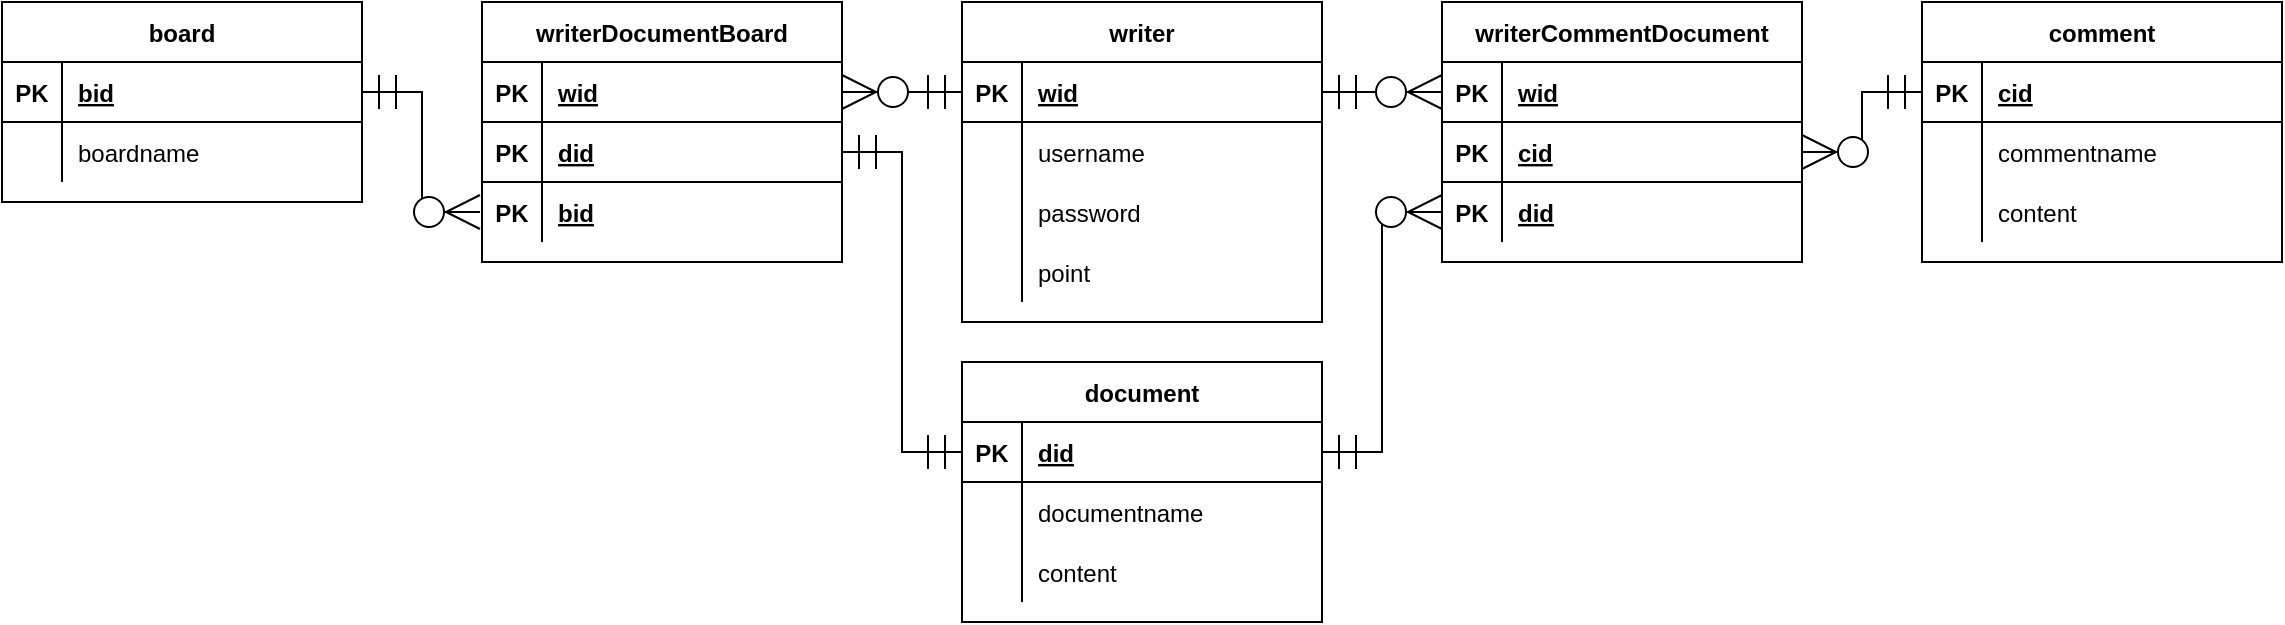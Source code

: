 <mxfile version="20.4.0" type="device"><diagram id="iT1mCsk8weSjr36KmaKw" name="페이지-1"><mxGraphModel dx="2253" dy="814" grid="1" gridSize="10" guides="1" tooltips="1" connect="1" arrows="1" fold="1" page="1" pageScale="1" pageWidth="827" pageHeight="1169" math="0" shadow="0"><root><mxCell id="0"/><mxCell id="1" parent="0"/><mxCell id="AW_GlKC9SbESgYOfgfLV-1" value="writer" style="shape=table;startSize=30;container=1;collapsible=1;childLayout=tableLayout;fixedRows=1;rowLines=0;fontStyle=1;align=center;resizeLast=1;rounded=0;" parent="1" vertex="1"><mxGeometry x="20" y="50" width="180" height="160" as="geometry"/></mxCell><mxCell id="AW_GlKC9SbESgYOfgfLV-2" value="" style="shape=tableRow;horizontal=0;startSize=0;swimlaneHead=0;swimlaneBody=0;fillColor=none;collapsible=0;dropTarget=0;points=[[0,0.5],[1,0.5]];portConstraint=eastwest;top=0;left=0;right=0;bottom=1;" parent="AW_GlKC9SbESgYOfgfLV-1" vertex="1"><mxGeometry y="30" width="180" height="30" as="geometry"/></mxCell><mxCell id="AW_GlKC9SbESgYOfgfLV-3" value="PK" style="shape=partialRectangle;connectable=0;fillColor=none;top=0;left=0;bottom=0;right=0;fontStyle=1;overflow=hidden;" parent="AW_GlKC9SbESgYOfgfLV-2" vertex="1"><mxGeometry width="30" height="30" as="geometry"><mxRectangle width="30" height="30" as="alternateBounds"/></mxGeometry></mxCell><mxCell id="AW_GlKC9SbESgYOfgfLV-4" value="wid" style="shape=partialRectangle;connectable=0;fillColor=none;top=0;left=0;bottom=0;right=0;align=left;spacingLeft=6;fontStyle=5;overflow=hidden;" parent="AW_GlKC9SbESgYOfgfLV-2" vertex="1"><mxGeometry x="30" width="150" height="30" as="geometry"><mxRectangle width="150" height="30" as="alternateBounds"/></mxGeometry></mxCell><mxCell id="AW_GlKC9SbESgYOfgfLV-8" value="" style="shape=tableRow;horizontal=0;startSize=0;swimlaneHead=0;swimlaneBody=0;fillColor=none;collapsible=0;dropTarget=0;points=[[0,0.5],[1,0.5]];portConstraint=eastwest;top=0;left=0;right=0;bottom=0;" parent="AW_GlKC9SbESgYOfgfLV-1" vertex="1"><mxGeometry y="60" width="180" height="30" as="geometry"/></mxCell><mxCell id="AW_GlKC9SbESgYOfgfLV-9" value="" style="shape=partialRectangle;connectable=0;fillColor=none;top=0;left=0;bottom=0;right=0;editable=1;overflow=hidden;" parent="AW_GlKC9SbESgYOfgfLV-8" vertex="1"><mxGeometry width="30" height="30" as="geometry"><mxRectangle width="30" height="30" as="alternateBounds"/></mxGeometry></mxCell><mxCell id="AW_GlKC9SbESgYOfgfLV-10" value="username" style="shape=partialRectangle;connectable=0;fillColor=none;top=0;left=0;bottom=0;right=0;align=left;spacingLeft=6;overflow=hidden;" parent="AW_GlKC9SbESgYOfgfLV-8" vertex="1"><mxGeometry x="30" width="150" height="30" as="geometry"><mxRectangle width="150" height="30" as="alternateBounds"/></mxGeometry></mxCell><mxCell id="AW_GlKC9SbESgYOfgfLV-11" value="" style="shape=tableRow;horizontal=0;startSize=0;swimlaneHead=0;swimlaneBody=0;fillColor=none;collapsible=0;dropTarget=0;points=[[0,0.5],[1,0.5]];portConstraint=eastwest;top=0;left=0;right=0;bottom=0;" parent="AW_GlKC9SbESgYOfgfLV-1" vertex="1"><mxGeometry y="90" width="180" height="30" as="geometry"/></mxCell><mxCell id="AW_GlKC9SbESgYOfgfLV-12" value="" style="shape=partialRectangle;connectable=0;fillColor=none;top=0;left=0;bottom=0;right=0;editable=1;overflow=hidden;" parent="AW_GlKC9SbESgYOfgfLV-11" vertex="1"><mxGeometry width="30" height="30" as="geometry"><mxRectangle width="30" height="30" as="alternateBounds"/></mxGeometry></mxCell><mxCell id="AW_GlKC9SbESgYOfgfLV-13" value="password" style="shape=partialRectangle;connectable=0;fillColor=none;top=0;left=0;bottom=0;right=0;align=left;spacingLeft=6;overflow=hidden;" parent="AW_GlKC9SbESgYOfgfLV-11" vertex="1"><mxGeometry x="30" width="150" height="30" as="geometry"><mxRectangle width="150" height="30" as="alternateBounds"/></mxGeometry></mxCell><mxCell id="xVUL2jRPWLuAR-724w7W-51" value="" style="shape=tableRow;horizontal=0;startSize=0;swimlaneHead=0;swimlaneBody=0;fillColor=none;collapsible=0;dropTarget=0;points=[[0,0.5],[1,0.5]];portConstraint=eastwest;top=0;left=0;right=0;bottom=0;" vertex="1" parent="AW_GlKC9SbESgYOfgfLV-1"><mxGeometry y="120" width="180" height="30" as="geometry"/></mxCell><mxCell id="xVUL2jRPWLuAR-724w7W-52" value="" style="shape=partialRectangle;connectable=0;fillColor=none;top=0;left=0;bottom=0;right=0;editable=1;overflow=hidden;" vertex="1" parent="xVUL2jRPWLuAR-724w7W-51"><mxGeometry width="30" height="30" as="geometry"><mxRectangle width="30" height="30" as="alternateBounds"/></mxGeometry></mxCell><mxCell id="xVUL2jRPWLuAR-724w7W-53" value="point" style="shape=partialRectangle;connectable=0;fillColor=none;top=0;left=0;bottom=0;right=0;align=left;spacingLeft=6;overflow=hidden;" vertex="1" parent="xVUL2jRPWLuAR-724w7W-51"><mxGeometry x="30" width="150" height="30" as="geometry"><mxRectangle width="150" height="30" as="alternateBounds"/></mxGeometry></mxCell><mxCell id="xVUL2jRPWLuAR-724w7W-1" value="writerDocumentBoard" style="shape=table;startSize=30;container=1;collapsible=1;childLayout=tableLayout;fixedRows=1;rowLines=0;fontStyle=1;align=center;resizeLast=1;rounded=0;" vertex="1" parent="1"><mxGeometry x="-220" y="50" width="180" height="130" as="geometry"/></mxCell><mxCell id="xVUL2jRPWLuAR-724w7W-2" value="" style="shape=tableRow;horizontal=0;startSize=0;swimlaneHead=0;swimlaneBody=0;fillColor=none;collapsible=0;dropTarget=0;points=[[0,0.5],[1,0.5]];portConstraint=eastwest;top=0;left=0;right=0;bottom=1;" vertex="1" parent="xVUL2jRPWLuAR-724w7W-1"><mxGeometry y="30" width="180" height="30" as="geometry"/></mxCell><mxCell id="xVUL2jRPWLuAR-724w7W-3" value="PK" style="shape=partialRectangle;connectable=0;fillColor=none;top=0;left=0;bottom=0;right=0;fontStyle=1;overflow=hidden;" vertex="1" parent="xVUL2jRPWLuAR-724w7W-2"><mxGeometry width="30" height="30" as="geometry"><mxRectangle width="30" height="30" as="alternateBounds"/></mxGeometry></mxCell><mxCell id="xVUL2jRPWLuAR-724w7W-4" value="wid" style="shape=partialRectangle;connectable=0;fillColor=none;top=0;left=0;bottom=0;right=0;align=left;spacingLeft=6;fontStyle=5;overflow=hidden;" vertex="1" parent="xVUL2jRPWLuAR-724w7W-2"><mxGeometry x="30" width="150" height="30" as="geometry"><mxRectangle width="150" height="30" as="alternateBounds"/></mxGeometry></mxCell><mxCell id="xVUL2jRPWLuAR-724w7W-43" value="" style="shape=tableRow;horizontal=0;startSize=0;swimlaneHead=0;swimlaneBody=0;fillColor=none;collapsible=0;dropTarget=0;points=[[0,0.5],[1,0.5]];portConstraint=eastwest;top=0;left=0;right=0;bottom=1;" vertex="1" parent="xVUL2jRPWLuAR-724w7W-1"><mxGeometry y="60" width="180" height="30" as="geometry"/></mxCell><mxCell id="xVUL2jRPWLuAR-724w7W-44" value="PK" style="shape=partialRectangle;connectable=0;fillColor=none;top=0;left=0;bottom=0;right=0;fontStyle=1;overflow=hidden;" vertex="1" parent="xVUL2jRPWLuAR-724w7W-43"><mxGeometry width="30" height="30" as="geometry"><mxRectangle width="30" height="30" as="alternateBounds"/></mxGeometry></mxCell><mxCell id="xVUL2jRPWLuAR-724w7W-45" value="did" style="shape=partialRectangle;connectable=0;fillColor=none;top=0;left=0;bottom=0;right=0;align=left;spacingLeft=6;fontStyle=5;overflow=hidden;" vertex="1" parent="xVUL2jRPWLuAR-724w7W-43"><mxGeometry x="30" width="150" height="30" as="geometry"><mxRectangle width="150" height="30" as="alternateBounds"/></mxGeometry></mxCell><mxCell id="xVUL2jRPWLuAR-724w7W-5" value="" style="shape=tableRow;horizontal=0;startSize=0;swimlaneHead=0;swimlaneBody=0;fillColor=none;collapsible=0;dropTarget=0;points=[[0,0.5],[1,0.5]];portConstraint=eastwest;top=0;left=0;right=0;bottom=0;" vertex="1" parent="xVUL2jRPWLuAR-724w7W-1"><mxGeometry y="90" width="180" height="30" as="geometry"/></mxCell><mxCell id="xVUL2jRPWLuAR-724w7W-6" value="PK" style="shape=partialRectangle;connectable=0;fillColor=none;top=0;left=0;bottom=0;right=0;editable=1;overflow=hidden;fontStyle=1" vertex="1" parent="xVUL2jRPWLuAR-724w7W-5"><mxGeometry width="30" height="30" as="geometry"><mxRectangle width="30" height="30" as="alternateBounds"/></mxGeometry></mxCell><mxCell id="xVUL2jRPWLuAR-724w7W-7" value="bid" style="shape=partialRectangle;connectable=0;fillColor=none;top=0;left=0;bottom=0;right=0;align=left;spacingLeft=6;overflow=hidden;fontStyle=5" vertex="1" parent="xVUL2jRPWLuAR-724w7W-5"><mxGeometry x="30" width="150" height="30" as="geometry"><mxRectangle width="150" height="30" as="alternateBounds"/></mxGeometry></mxCell><mxCell id="xVUL2jRPWLuAR-724w7W-27" value="board" style="shape=table;startSize=30;container=1;collapsible=1;childLayout=tableLayout;fixedRows=1;rowLines=0;fontStyle=1;align=center;resizeLast=1;rounded=0;" vertex="1" parent="1"><mxGeometry x="-460" y="50" width="180" height="100" as="geometry"/></mxCell><mxCell id="xVUL2jRPWLuAR-724w7W-28" value="" style="shape=tableRow;horizontal=0;startSize=0;swimlaneHead=0;swimlaneBody=0;fillColor=none;collapsible=0;dropTarget=0;points=[[0,0.5],[1,0.5]];portConstraint=eastwest;top=0;left=0;right=0;bottom=1;" vertex="1" parent="xVUL2jRPWLuAR-724w7W-27"><mxGeometry y="30" width="180" height="30" as="geometry"/></mxCell><mxCell id="xVUL2jRPWLuAR-724w7W-29" value="PK" style="shape=partialRectangle;connectable=0;fillColor=none;top=0;left=0;bottom=0;right=0;fontStyle=1;overflow=hidden;" vertex="1" parent="xVUL2jRPWLuAR-724w7W-28"><mxGeometry width="30" height="30" as="geometry"><mxRectangle width="30" height="30" as="alternateBounds"/></mxGeometry></mxCell><mxCell id="xVUL2jRPWLuAR-724w7W-30" value="bid" style="shape=partialRectangle;connectable=0;fillColor=none;top=0;left=0;bottom=0;right=0;align=left;spacingLeft=6;fontStyle=5;overflow=hidden;" vertex="1" parent="xVUL2jRPWLuAR-724w7W-28"><mxGeometry x="30" width="150" height="30" as="geometry"><mxRectangle width="150" height="30" as="alternateBounds"/></mxGeometry></mxCell><mxCell id="xVUL2jRPWLuAR-724w7W-31" value="" style="shape=tableRow;horizontal=0;startSize=0;swimlaneHead=0;swimlaneBody=0;fillColor=none;collapsible=0;dropTarget=0;points=[[0,0.5],[1,0.5]];portConstraint=eastwest;top=0;left=0;right=0;bottom=0;" vertex="1" parent="xVUL2jRPWLuAR-724w7W-27"><mxGeometry y="60" width="180" height="30" as="geometry"/></mxCell><mxCell id="xVUL2jRPWLuAR-724w7W-32" value="" style="shape=partialRectangle;connectable=0;fillColor=none;top=0;left=0;bottom=0;right=0;editable=1;overflow=hidden;" vertex="1" parent="xVUL2jRPWLuAR-724w7W-31"><mxGeometry width="30" height="30" as="geometry"><mxRectangle width="30" height="30" as="alternateBounds"/></mxGeometry></mxCell><mxCell id="xVUL2jRPWLuAR-724w7W-33" value="boardname" style="shape=partialRectangle;connectable=0;fillColor=none;top=0;left=0;bottom=0;right=0;align=left;spacingLeft=6;overflow=hidden;" vertex="1" parent="xVUL2jRPWLuAR-724w7W-31"><mxGeometry x="30" width="150" height="30" as="geometry"><mxRectangle width="150" height="30" as="alternateBounds"/></mxGeometry></mxCell><mxCell id="xVUL2jRPWLuAR-724w7W-46" value="" style="edgeStyle=entityRelationEdgeStyle;fontSize=12;html=1;endArrow=ERzeroToMany;startArrow=ERmandOne;rounded=0;strokeWidth=1;targetPerimeterSpacing=1;startSize=15;endSize=15;exitX=1;exitY=0.5;exitDx=0;exitDy=0;entryX=0;entryY=0.5;entryDx=0;entryDy=0;" edge="1" parent="1" source="AW_GlKC9SbESgYOfgfLV-2" target="xVUL2jRPWLuAR-724w7W-76"><mxGeometry width="100" height="100" relative="1" as="geometry"><mxPoint x="200" y="215" as="sourcePoint"/><mxPoint x="370" y="260" as="targetPoint"/></mxGeometry></mxCell><mxCell id="xVUL2jRPWLuAR-724w7W-54" value="document" style="shape=table;startSize=30;container=1;collapsible=1;childLayout=tableLayout;fixedRows=1;rowLines=0;fontStyle=1;align=center;resizeLast=1;rounded=0;" vertex="1" parent="1"><mxGeometry x="20" y="230" width="180" height="130" as="geometry"/></mxCell><mxCell id="xVUL2jRPWLuAR-724w7W-55" value="" style="shape=tableRow;horizontal=0;startSize=0;swimlaneHead=0;swimlaneBody=0;fillColor=none;collapsible=0;dropTarget=0;points=[[0,0.5],[1,0.5]];portConstraint=eastwest;top=0;left=0;right=0;bottom=1;" vertex="1" parent="xVUL2jRPWLuAR-724w7W-54"><mxGeometry y="30" width="180" height="30" as="geometry"/></mxCell><mxCell id="xVUL2jRPWLuAR-724w7W-56" value="PK" style="shape=partialRectangle;connectable=0;fillColor=none;top=0;left=0;bottom=0;right=0;fontStyle=1;overflow=hidden;" vertex="1" parent="xVUL2jRPWLuAR-724w7W-55"><mxGeometry width="30" height="30" as="geometry"><mxRectangle width="30" height="30" as="alternateBounds"/></mxGeometry></mxCell><mxCell id="xVUL2jRPWLuAR-724w7W-57" value="did" style="shape=partialRectangle;connectable=0;fillColor=none;top=0;left=0;bottom=0;right=0;align=left;spacingLeft=6;fontStyle=5;overflow=hidden;" vertex="1" parent="xVUL2jRPWLuAR-724w7W-55"><mxGeometry x="30" width="150" height="30" as="geometry"><mxRectangle width="150" height="30" as="alternateBounds"/></mxGeometry></mxCell><mxCell id="xVUL2jRPWLuAR-724w7W-58" value="" style="shape=tableRow;horizontal=0;startSize=0;swimlaneHead=0;swimlaneBody=0;fillColor=none;collapsible=0;dropTarget=0;points=[[0,0.5],[1,0.5]];portConstraint=eastwest;top=0;left=0;right=0;bottom=0;" vertex="1" parent="xVUL2jRPWLuAR-724w7W-54"><mxGeometry y="60" width="180" height="30" as="geometry"/></mxCell><mxCell id="xVUL2jRPWLuAR-724w7W-59" value="" style="shape=partialRectangle;connectable=0;fillColor=none;top=0;left=0;bottom=0;right=0;editable=1;overflow=hidden;" vertex="1" parent="xVUL2jRPWLuAR-724w7W-58"><mxGeometry width="30" height="30" as="geometry"><mxRectangle width="30" height="30" as="alternateBounds"/></mxGeometry></mxCell><mxCell id="xVUL2jRPWLuAR-724w7W-60" value="documentname" style="shape=partialRectangle;connectable=0;fillColor=none;top=0;left=0;bottom=0;right=0;align=left;spacingLeft=6;overflow=hidden;" vertex="1" parent="xVUL2jRPWLuAR-724w7W-58"><mxGeometry x="30" width="150" height="30" as="geometry"><mxRectangle width="150" height="30" as="alternateBounds"/></mxGeometry></mxCell><mxCell id="xVUL2jRPWLuAR-724w7W-62" value="" style="shape=tableRow;horizontal=0;startSize=0;swimlaneHead=0;swimlaneBody=0;fillColor=none;collapsible=0;dropTarget=0;points=[[0,0.5],[1,0.5]];portConstraint=eastwest;top=0;left=0;right=0;bottom=0;" vertex="1" parent="xVUL2jRPWLuAR-724w7W-54"><mxGeometry y="90" width="180" height="30" as="geometry"/></mxCell><mxCell id="xVUL2jRPWLuAR-724w7W-63" value="" style="shape=partialRectangle;connectable=0;fillColor=none;top=0;left=0;bottom=0;right=0;editable=1;overflow=hidden;" vertex="1" parent="xVUL2jRPWLuAR-724w7W-62"><mxGeometry width="30" height="30" as="geometry"><mxRectangle width="30" height="30" as="alternateBounds"/></mxGeometry></mxCell><mxCell id="xVUL2jRPWLuAR-724w7W-64" value="content" style="shape=partialRectangle;connectable=0;fillColor=none;top=0;left=0;bottom=0;right=0;align=left;spacingLeft=6;overflow=hidden;" vertex="1" parent="xVUL2jRPWLuAR-724w7W-62"><mxGeometry x="30" width="150" height="30" as="geometry"><mxRectangle width="150" height="30" as="alternateBounds"/></mxGeometry></mxCell><mxCell id="xVUL2jRPWLuAR-724w7W-65" value="comment" style="shape=table;startSize=30;container=1;collapsible=1;childLayout=tableLayout;fixedRows=1;rowLines=0;fontStyle=1;align=center;resizeLast=1;rounded=0;" vertex="1" parent="1"><mxGeometry x="500" y="50" width="180" height="130" as="geometry"/></mxCell><mxCell id="xVUL2jRPWLuAR-724w7W-66" value="" style="shape=tableRow;horizontal=0;startSize=0;swimlaneHead=0;swimlaneBody=0;fillColor=none;collapsible=0;dropTarget=0;points=[[0,0.5],[1,0.5]];portConstraint=eastwest;top=0;left=0;right=0;bottom=1;" vertex="1" parent="xVUL2jRPWLuAR-724w7W-65"><mxGeometry y="30" width="180" height="30" as="geometry"/></mxCell><mxCell id="xVUL2jRPWLuAR-724w7W-67" value="PK" style="shape=partialRectangle;connectable=0;fillColor=none;top=0;left=0;bottom=0;right=0;fontStyle=1;overflow=hidden;" vertex="1" parent="xVUL2jRPWLuAR-724w7W-66"><mxGeometry width="30" height="30" as="geometry"><mxRectangle width="30" height="30" as="alternateBounds"/></mxGeometry></mxCell><mxCell id="xVUL2jRPWLuAR-724w7W-68" value="cid" style="shape=partialRectangle;connectable=0;fillColor=none;top=0;left=0;bottom=0;right=0;align=left;spacingLeft=6;fontStyle=5;overflow=hidden;" vertex="1" parent="xVUL2jRPWLuAR-724w7W-66"><mxGeometry x="30" width="150" height="30" as="geometry"><mxRectangle width="150" height="30" as="alternateBounds"/></mxGeometry></mxCell><mxCell id="xVUL2jRPWLuAR-724w7W-69" value="" style="shape=tableRow;horizontal=0;startSize=0;swimlaneHead=0;swimlaneBody=0;fillColor=none;collapsible=0;dropTarget=0;points=[[0,0.5],[1,0.5]];portConstraint=eastwest;top=0;left=0;right=0;bottom=0;" vertex="1" parent="xVUL2jRPWLuAR-724w7W-65"><mxGeometry y="60" width="180" height="30" as="geometry"/></mxCell><mxCell id="xVUL2jRPWLuAR-724w7W-70" value="" style="shape=partialRectangle;connectable=0;fillColor=none;top=0;left=0;bottom=0;right=0;editable=1;overflow=hidden;" vertex="1" parent="xVUL2jRPWLuAR-724w7W-69"><mxGeometry width="30" height="30" as="geometry"><mxRectangle width="30" height="30" as="alternateBounds"/></mxGeometry></mxCell><mxCell id="xVUL2jRPWLuAR-724w7W-71" value="commentname" style="shape=partialRectangle;connectable=0;fillColor=none;top=0;left=0;bottom=0;right=0;align=left;spacingLeft=6;overflow=hidden;" vertex="1" parent="xVUL2jRPWLuAR-724w7W-69"><mxGeometry x="30" width="150" height="30" as="geometry"><mxRectangle width="150" height="30" as="alternateBounds"/></mxGeometry></mxCell><mxCell id="xVUL2jRPWLuAR-724w7W-72" value="" style="shape=tableRow;horizontal=0;startSize=0;swimlaneHead=0;swimlaneBody=0;fillColor=none;collapsible=0;dropTarget=0;points=[[0,0.5],[1,0.5]];portConstraint=eastwest;top=0;left=0;right=0;bottom=0;" vertex="1" parent="xVUL2jRPWLuAR-724w7W-65"><mxGeometry y="90" width="180" height="30" as="geometry"/></mxCell><mxCell id="xVUL2jRPWLuAR-724w7W-73" value="" style="shape=partialRectangle;connectable=0;fillColor=none;top=0;left=0;bottom=0;right=0;editable=1;overflow=hidden;" vertex="1" parent="xVUL2jRPWLuAR-724w7W-72"><mxGeometry width="30" height="30" as="geometry"><mxRectangle width="30" height="30" as="alternateBounds"/></mxGeometry></mxCell><mxCell id="xVUL2jRPWLuAR-724w7W-74" value="content" style="shape=partialRectangle;connectable=0;fillColor=none;top=0;left=0;bottom=0;right=0;align=left;spacingLeft=6;overflow=hidden;" vertex="1" parent="xVUL2jRPWLuAR-724w7W-72"><mxGeometry x="30" width="150" height="30" as="geometry"><mxRectangle width="150" height="30" as="alternateBounds"/></mxGeometry></mxCell><mxCell id="xVUL2jRPWLuAR-724w7W-75" value="writerCommentDocument" style="shape=table;startSize=30;container=1;collapsible=1;childLayout=tableLayout;fixedRows=1;rowLines=0;fontStyle=1;align=center;resizeLast=1;rounded=0;" vertex="1" parent="1"><mxGeometry x="260" y="50" width="180" height="130" as="geometry"/></mxCell><mxCell id="xVUL2jRPWLuAR-724w7W-76" value="" style="shape=tableRow;horizontal=0;startSize=0;swimlaneHead=0;swimlaneBody=0;fillColor=none;collapsible=0;dropTarget=0;points=[[0,0.5],[1,0.5]];portConstraint=eastwest;top=0;left=0;right=0;bottom=1;" vertex="1" parent="xVUL2jRPWLuAR-724w7W-75"><mxGeometry y="30" width="180" height="30" as="geometry"/></mxCell><mxCell id="xVUL2jRPWLuAR-724w7W-77" value="PK" style="shape=partialRectangle;connectable=0;fillColor=none;top=0;left=0;bottom=0;right=0;fontStyle=1;overflow=hidden;" vertex="1" parent="xVUL2jRPWLuAR-724w7W-76"><mxGeometry width="30" height="30" as="geometry"><mxRectangle width="30" height="30" as="alternateBounds"/></mxGeometry></mxCell><mxCell id="xVUL2jRPWLuAR-724w7W-78" value="wid" style="shape=partialRectangle;connectable=0;fillColor=none;top=0;left=0;bottom=0;right=0;align=left;spacingLeft=6;fontStyle=5;overflow=hidden;" vertex="1" parent="xVUL2jRPWLuAR-724w7W-76"><mxGeometry x="30" width="150" height="30" as="geometry"><mxRectangle width="150" height="30" as="alternateBounds"/></mxGeometry></mxCell><mxCell id="xVUL2jRPWLuAR-724w7W-79" value="" style="shape=tableRow;horizontal=0;startSize=0;swimlaneHead=0;swimlaneBody=0;fillColor=none;collapsible=0;dropTarget=0;points=[[0,0.5],[1,0.5]];portConstraint=eastwest;top=0;left=0;right=0;bottom=1;" vertex="1" parent="xVUL2jRPWLuAR-724w7W-75"><mxGeometry y="60" width="180" height="30" as="geometry"/></mxCell><mxCell id="xVUL2jRPWLuAR-724w7W-80" value="PK" style="shape=partialRectangle;connectable=0;fillColor=none;top=0;left=0;bottom=0;right=0;fontStyle=1;overflow=hidden;" vertex="1" parent="xVUL2jRPWLuAR-724w7W-79"><mxGeometry width="30" height="30" as="geometry"><mxRectangle width="30" height="30" as="alternateBounds"/></mxGeometry></mxCell><mxCell id="xVUL2jRPWLuAR-724w7W-81" value="cid" style="shape=partialRectangle;connectable=0;fillColor=none;top=0;left=0;bottom=0;right=0;align=left;spacingLeft=6;fontStyle=5;overflow=hidden;" vertex="1" parent="xVUL2jRPWLuAR-724w7W-79"><mxGeometry x="30" width="150" height="30" as="geometry"><mxRectangle width="150" height="30" as="alternateBounds"/></mxGeometry></mxCell><mxCell id="xVUL2jRPWLuAR-724w7W-82" value="" style="shape=tableRow;horizontal=0;startSize=0;swimlaneHead=0;swimlaneBody=0;fillColor=none;collapsible=0;dropTarget=0;points=[[0,0.5],[1,0.5]];portConstraint=eastwest;top=0;left=0;right=0;bottom=0;" vertex="1" parent="xVUL2jRPWLuAR-724w7W-75"><mxGeometry y="90" width="180" height="30" as="geometry"/></mxCell><mxCell id="xVUL2jRPWLuAR-724w7W-83" value="PK" style="shape=partialRectangle;connectable=0;fillColor=none;top=0;left=0;bottom=0;right=0;editable=1;overflow=hidden;fontStyle=1" vertex="1" parent="xVUL2jRPWLuAR-724w7W-82"><mxGeometry width="30" height="30" as="geometry"><mxRectangle width="30" height="30" as="alternateBounds"/></mxGeometry></mxCell><mxCell id="xVUL2jRPWLuAR-724w7W-84" value="did" style="shape=partialRectangle;connectable=0;fillColor=none;top=0;left=0;bottom=0;right=0;align=left;spacingLeft=6;overflow=hidden;fontStyle=5" vertex="1" parent="xVUL2jRPWLuAR-724w7W-82"><mxGeometry x="30" width="150" height="30" as="geometry"><mxRectangle width="150" height="30" as="alternateBounds"/></mxGeometry></mxCell><mxCell id="xVUL2jRPWLuAR-724w7W-47" value="" style="edgeStyle=entityRelationEdgeStyle;fontSize=12;html=1;endArrow=ERzeroToMany;startArrow=ERmandOne;rounded=0;strokeWidth=1;targetPerimeterSpacing=1;startSize=15;endSize=15;exitX=0;exitY=0.5;exitDx=0;exitDy=0;entryX=1;entryY=0.5;entryDx=0;entryDy=0;" edge="1" parent="1" source="AW_GlKC9SbESgYOfgfLV-2" target="xVUL2jRPWLuAR-724w7W-2"><mxGeometry width="100" height="100" relative="1" as="geometry"><mxPoint x="260" y="180" as="sourcePoint"/><mxPoint x="390" y="420" as="targetPoint"/></mxGeometry></mxCell><mxCell id="xVUL2jRPWLuAR-724w7W-88" value="" style="edgeStyle=entityRelationEdgeStyle;fontSize=12;html=1;endArrow=ERmandOne;startArrow=ERmandOne;rounded=0;strokeWidth=1;startSize=15;endSize=15;targetPerimeterSpacing=1;exitX=0;exitY=0.5;exitDx=0;exitDy=0;entryX=1;entryY=0.5;entryDx=0;entryDy=0;" edge="1" parent="1" source="xVUL2jRPWLuAR-724w7W-55" target="xVUL2jRPWLuAR-724w7W-43"><mxGeometry width="100" height="100" relative="1" as="geometry"><mxPoint x="300" y="670" as="sourcePoint"/><mxPoint x="400" y="570" as="targetPoint"/></mxGeometry></mxCell><mxCell id="xVUL2jRPWLuAR-724w7W-89" value="" style="edgeStyle=entityRelationEdgeStyle;fontSize=12;html=1;endArrow=ERzeroToMany;startArrow=ERmandOne;rounded=0;strokeWidth=1;targetPerimeterSpacing=1;startSize=15;endSize=15;exitX=1;exitY=0.5;exitDx=0;exitDy=0;" edge="1" parent="1" source="xVUL2jRPWLuAR-724w7W-28" target="xVUL2jRPWLuAR-724w7W-5"><mxGeometry width="100" height="100" relative="1" as="geometry"><mxPoint x="210" y="105" as="sourcePoint"/><mxPoint x="340" y="345" as="targetPoint"/></mxGeometry></mxCell><mxCell id="xVUL2jRPWLuAR-724w7W-90" value="" style="edgeStyle=entityRelationEdgeStyle;fontSize=12;html=1;endArrow=ERzeroToMany;startArrow=ERmandOne;rounded=0;strokeWidth=1;targetPerimeterSpacing=1;startSize=15;endSize=15;exitX=1;exitY=0.5;exitDx=0;exitDy=0;entryX=0;entryY=0.5;entryDx=0;entryDy=0;" edge="1" parent="1" source="xVUL2jRPWLuAR-724w7W-55" target="xVUL2jRPWLuAR-724w7W-82"><mxGeometry width="100" height="100" relative="1" as="geometry"><mxPoint x="284" y="675" as="sourcePoint"/><mxPoint x="320" y="520" as="targetPoint"/></mxGeometry></mxCell><mxCell id="xVUL2jRPWLuAR-724w7W-91" value="" style="edgeStyle=entityRelationEdgeStyle;fontSize=12;html=1;endArrow=ERzeroToMany;startArrow=ERmandOne;rounded=0;strokeWidth=1;targetPerimeterSpacing=1;startSize=15;endSize=15;exitX=0;exitY=0.5;exitDx=0;exitDy=0;entryX=1;entryY=0.5;entryDx=0;entryDy=0;" edge="1" parent="1" source="xVUL2jRPWLuAR-724w7W-66" target="xVUL2jRPWLuAR-724w7W-79"><mxGeometry width="100" height="100" relative="1" as="geometry"><mxPoint x="210" y="345" as="sourcePoint"/><mxPoint x="340" y="165" as="targetPoint"/></mxGeometry></mxCell></root></mxGraphModel></diagram></mxfile>